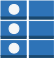 <?xml version="1.0" encoding="UTF-8"?>
<dia:diagram xmlns:dia="http://www.lysator.liu.se/~alla/dia/">
  <dia:layer name="Fondo" visible="true" active="true">
    <dia:group>
      <dia:group>
        <dia:group>
          <dia:group>
            <dia:group>
              <dia:object type="Standard - Beziergon" version="0" id="O0">
                <dia:attribute name="obj_pos">
                  <dia:point val="2.45,3.81"/>
                </dia:attribute>
                <dia:attribute name="obj_bb">
                  <dia:rectangle val="1.191,3.06;2.45,3.81"/>
                </dia:attribute>
                <dia:attribute name="bez_points">
                  <dia:point val="2.45,3.81"/>
                  <dia:point val="1.191,3.81"/>
                  <dia:point val="2.45,3.81"/>
                  <dia:point val="1.191,3.81"/>
                  <dia:point val="1.191,3.06"/>
                  <dia:point val="1.191,3.81"/>
                  <dia:point val="1.191,3.06"/>
                  <dia:point val="2.45,3.06"/>
                  <dia:point val="1.191,3.06"/>
                  <dia:point val="2.45,3.06"/>
                  <dia:point val="2.45,3.81"/>
                  <dia:point val="2.45,3.06"/>
                </dia:attribute>
                <dia:attribute name="corner_types">
                  <dia:enum val="18831168"/>
                  <dia:enum val="0"/>
                  <dia:enum val="0"/>
                  <dia:enum val="0"/>
                  <dia:enum val="0"/>
                </dia:attribute>
                <dia:attribute name="line_color">
                  <dia:color val="#2e73b7"/>
                </dia:attribute>
                <dia:attribute name="line_width">
                  <dia:real val="0"/>
                </dia:attribute>
                <dia:attribute name="inner_color">
                  <dia:color val="#2e73b7"/>
                </dia:attribute>
                <dia:attribute name="show_background">
                  <dia:boolean val="true"/>
                </dia:attribute>
              </dia:object>
            </dia:group>
            <dia:group>
              <dia:object type="Standard - Box" version="0" id="O1">
                <dia:attribute name="obj_pos">
                  <dia:point val="1.191,3.81"/>
                </dia:attribute>
                <dia:attribute name="obj_bb">
                  <dia:rectangle val="1.191,3.81;2.45,3.922"/>
                </dia:attribute>
                <dia:attribute name="elem_corner">
                  <dia:point val="1.191,3.81"/>
                </dia:attribute>
                <dia:attribute name="elem_width">
                  <dia:real val="1.259"/>
                </dia:attribute>
                <dia:attribute name="elem_height">
                  <dia:real val="0.112"/>
                </dia:attribute>
                <dia:attribute name="border_width">
                  <dia:real val="0"/>
                </dia:attribute>
                <dia:attribute name="border_color">
                  <dia:color val="#19486f"/>
                </dia:attribute>
                <dia:attribute name="inner_color">
                  <dia:color val="#19486f"/>
                </dia:attribute>
                <dia:attribute name="show_background">
                  <dia:boolean val="true"/>
                </dia:attribute>
              </dia:object>
            </dia:group>
          </dia:group>
          <dia:group>
            <dia:group>
              <dia:object type="Standard - Box" version="0" id="O2">
                <dia:attribute name="obj_pos">
                  <dia:point val="2.609,3.06"/>
                </dia:attribute>
                <dia:attribute name="obj_bb">
                  <dia:rectangle val="2.609,3.06;3.809,3.81"/>
                </dia:attribute>
                <dia:attribute name="elem_corner">
                  <dia:point val="2.609,3.06"/>
                </dia:attribute>
                <dia:attribute name="elem_width">
                  <dia:real val="1.2"/>
                </dia:attribute>
                <dia:attribute name="elem_height">
                  <dia:real val="0.75"/>
                </dia:attribute>
                <dia:attribute name="border_width">
                  <dia:real val="0"/>
                </dia:attribute>
                <dia:attribute name="border_color">
                  <dia:color val="#2e73b7"/>
                </dia:attribute>
                <dia:attribute name="inner_color">
                  <dia:color val="#2e73b7"/>
                </dia:attribute>
                <dia:attribute name="show_background">
                  <dia:boolean val="true"/>
                </dia:attribute>
              </dia:object>
            </dia:group>
            <dia:group>
              <dia:object type="Standard - Box" version="0" id="O3">
                <dia:attribute name="obj_pos">
                  <dia:point val="2.609,3.81"/>
                </dia:attribute>
                <dia:attribute name="obj_bb">
                  <dia:rectangle val="2.609,3.81;3.809,3.922"/>
                </dia:attribute>
                <dia:attribute name="elem_corner">
                  <dia:point val="2.609,3.81"/>
                </dia:attribute>
                <dia:attribute name="elem_width">
                  <dia:real val="1.2"/>
                </dia:attribute>
                <dia:attribute name="elem_height">
                  <dia:real val="0.112"/>
                </dia:attribute>
                <dia:attribute name="border_width">
                  <dia:real val="0"/>
                </dia:attribute>
                <dia:attribute name="border_color">
                  <dia:color val="#19486f"/>
                </dia:attribute>
                <dia:attribute name="inner_color">
                  <dia:color val="#19486f"/>
                </dia:attribute>
                <dia:attribute name="show_background">
                  <dia:boolean val="true"/>
                </dia:attribute>
              </dia:object>
            </dia:group>
          </dia:group>
          <dia:group>
            <dia:group>
              <dia:object type="Standard - Beziergon" version="0" id="O4">
                <dia:attribute name="obj_pos">
                  <dia:point val="2.45,2.838"/>
                </dia:attribute>
                <dia:attribute name="obj_bb">
                  <dia:rectangle val="1.191,2.098;2.45,2.838"/>
                </dia:attribute>
                <dia:attribute name="bez_points">
                  <dia:point val="2.45,2.838"/>
                  <dia:point val="1.191,2.838"/>
                  <dia:point val="2.45,2.838"/>
                  <dia:point val="1.191,2.838"/>
                  <dia:point val="1.191,2.098"/>
                  <dia:point val="1.191,2.838"/>
                  <dia:point val="1.191,2.098"/>
                  <dia:point val="2.45,2.098"/>
                  <dia:point val="1.191,2.098"/>
                  <dia:point val="2.45,2.098"/>
                  <dia:point val="2.45,2.838"/>
                  <dia:point val="2.45,2.098"/>
                </dia:attribute>
                <dia:attribute name="corner_types">
                  <dia:enum val="-1797716344"/>
                  <dia:enum val="0"/>
                  <dia:enum val="0"/>
                  <dia:enum val="0"/>
                  <dia:enum val="0"/>
                </dia:attribute>
                <dia:attribute name="line_color">
                  <dia:color val="#2e73b7"/>
                </dia:attribute>
                <dia:attribute name="line_width">
                  <dia:real val="0"/>
                </dia:attribute>
                <dia:attribute name="inner_color">
                  <dia:color val="#2e73b7"/>
                </dia:attribute>
                <dia:attribute name="show_background">
                  <dia:boolean val="true"/>
                </dia:attribute>
              </dia:object>
            </dia:group>
            <dia:group>
              <dia:object type="Standard - Box" version="0" id="O5">
                <dia:attribute name="obj_pos">
                  <dia:point val="1.191,2.838"/>
                </dia:attribute>
                <dia:attribute name="obj_bb">
                  <dia:rectangle val="1.191,2.838;2.45,2.95"/>
                </dia:attribute>
                <dia:attribute name="elem_corner">
                  <dia:point val="1.191,2.838"/>
                </dia:attribute>
                <dia:attribute name="elem_width">
                  <dia:real val="1.259"/>
                </dia:attribute>
                <dia:attribute name="elem_height">
                  <dia:real val="0.112"/>
                </dia:attribute>
                <dia:attribute name="border_width">
                  <dia:real val="0"/>
                </dia:attribute>
                <dia:attribute name="border_color">
                  <dia:color val="#19486f"/>
                </dia:attribute>
                <dia:attribute name="inner_color">
                  <dia:color val="#19486f"/>
                </dia:attribute>
                <dia:attribute name="show_background">
                  <dia:boolean val="true"/>
                </dia:attribute>
              </dia:object>
            </dia:group>
          </dia:group>
          <dia:group>
            <dia:group>
              <dia:object type="Standard - Beziergon" version="0" id="O6">
                <dia:attribute name="obj_pos">
                  <dia:point val="2.45,1.875"/>
                </dia:attribute>
                <dia:attribute name="obj_bb">
                  <dia:rectangle val="1.191,1.078;2.45,1.875"/>
                </dia:attribute>
                <dia:attribute name="bez_points">
                  <dia:point val="2.45,1.875"/>
                  <dia:point val="1.191,1.875"/>
                  <dia:point val="2.45,1.875"/>
                  <dia:point val="1.191,1.875"/>
                  <dia:point val="1.191,1.078"/>
                  <dia:point val="1.191,1.875"/>
                  <dia:point val="1.191,1.078"/>
                  <dia:point val="2.45,1.078"/>
                  <dia:point val="1.191,1.078"/>
                  <dia:point val="2.45,1.078"/>
                  <dia:point val="2.45,1.875"/>
                  <dia:point val="2.45,1.078"/>
                </dia:attribute>
                <dia:attribute name="corner_types">
                  <dia:enum val="-1797716344"/>
                  <dia:enum val="0"/>
                  <dia:enum val="0"/>
                  <dia:enum val="0"/>
                  <dia:enum val="0"/>
                </dia:attribute>
                <dia:attribute name="line_color">
                  <dia:color val="#2e73b7"/>
                </dia:attribute>
                <dia:attribute name="line_width">
                  <dia:real val="0"/>
                </dia:attribute>
                <dia:attribute name="inner_color">
                  <dia:color val="#2e73b7"/>
                </dia:attribute>
                <dia:attribute name="show_background">
                  <dia:boolean val="true"/>
                </dia:attribute>
              </dia:object>
            </dia:group>
            <dia:group>
              <dia:object type="Standard - Box" version="0" id="O7">
                <dia:attribute name="obj_pos">
                  <dia:point val="1.191,1.875"/>
                </dia:attribute>
                <dia:attribute name="obj_bb">
                  <dia:rectangle val="1.191,1.875;2.45,1.987"/>
                </dia:attribute>
                <dia:attribute name="elem_corner">
                  <dia:point val="1.191,1.875"/>
                </dia:attribute>
                <dia:attribute name="elem_width">
                  <dia:real val="1.259"/>
                </dia:attribute>
                <dia:attribute name="elem_height">
                  <dia:real val="0.112"/>
                </dia:attribute>
                <dia:attribute name="border_width">
                  <dia:real val="0"/>
                </dia:attribute>
                <dia:attribute name="border_color">
                  <dia:color val="#19486f"/>
                </dia:attribute>
                <dia:attribute name="inner_color">
                  <dia:color val="#19486f"/>
                </dia:attribute>
                <dia:attribute name="show_background">
                  <dia:boolean val="true"/>
                </dia:attribute>
              </dia:object>
            </dia:group>
          </dia:group>
          <dia:group>
            <dia:group>
              <dia:object type="Standard - Box" version="0" id="O8">
                <dia:attribute name="obj_pos">
                  <dia:point val="2.609,2.098"/>
                </dia:attribute>
                <dia:attribute name="obj_bb">
                  <dia:rectangle val="2.609,2.098;3.809,2.838"/>
                </dia:attribute>
                <dia:attribute name="elem_corner">
                  <dia:point val="2.609,2.098"/>
                </dia:attribute>
                <dia:attribute name="elem_width">
                  <dia:real val="1.2"/>
                </dia:attribute>
                <dia:attribute name="elem_height">
                  <dia:real val="0.74"/>
                </dia:attribute>
                <dia:attribute name="border_width">
                  <dia:real val="0"/>
                </dia:attribute>
                <dia:attribute name="border_color">
                  <dia:color val="#2e73b7"/>
                </dia:attribute>
                <dia:attribute name="inner_color">
                  <dia:color val="#2e73b7"/>
                </dia:attribute>
                <dia:attribute name="show_background">
                  <dia:boolean val="true"/>
                </dia:attribute>
              </dia:object>
            </dia:group>
            <dia:group>
              <dia:object type="Standard - Box" version="0" id="O9">
                <dia:attribute name="obj_pos">
                  <dia:point val="2.609,2.838"/>
                </dia:attribute>
                <dia:attribute name="obj_bb">
                  <dia:rectangle val="2.609,2.838;3.809,2.95"/>
                </dia:attribute>
                <dia:attribute name="elem_corner">
                  <dia:point val="2.609,2.838"/>
                </dia:attribute>
                <dia:attribute name="elem_width">
                  <dia:real val="1.2"/>
                </dia:attribute>
                <dia:attribute name="elem_height">
                  <dia:real val="0.112"/>
                </dia:attribute>
                <dia:attribute name="border_width">
                  <dia:real val="0"/>
                </dia:attribute>
                <dia:attribute name="border_color">
                  <dia:color val="#19486f"/>
                </dia:attribute>
                <dia:attribute name="inner_color">
                  <dia:color val="#19486f"/>
                </dia:attribute>
                <dia:attribute name="show_background">
                  <dia:boolean val="true"/>
                </dia:attribute>
              </dia:object>
            </dia:group>
          </dia:group>
          <dia:group>
            <dia:group>
              <dia:object type="Standard - Box" version="0" id="O10">
                <dia:attribute name="obj_pos">
                  <dia:point val="2.609,1.078"/>
                </dia:attribute>
                <dia:attribute name="obj_bb">
                  <dia:rectangle val="2.609,1.078;3.809,1.875"/>
                </dia:attribute>
                <dia:attribute name="elem_corner">
                  <dia:point val="2.609,1.078"/>
                </dia:attribute>
                <dia:attribute name="elem_width">
                  <dia:real val="1.2"/>
                </dia:attribute>
                <dia:attribute name="elem_height">
                  <dia:real val="0.797"/>
                </dia:attribute>
                <dia:attribute name="border_width">
                  <dia:real val="0"/>
                </dia:attribute>
                <dia:attribute name="border_color">
                  <dia:color val="#2e73b7"/>
                </dia:attribute>
                <dia:attribute name="inner_color">
                  <dia:color val="#2e73b7"/>
                </dia:attribute>
                <dia:attribute name="show_background">
                  <dia:boolean val="true"/>
                </dia:attribute>
              </dia:object>
            </dia:group>
            <dia:group>
              <dia:object type="Standard - Box" version="0" id="O11">
                <dia:attribute name="obj_pos">
                  <dia:point val="2.609,1.875"/>
                </dia:attribute>
                <dia:attribute name="obj_bb">
                  <dia:rectangle val="2.609,1.875;3.809,1.987"/>
                </dia:attribute>
                <dia:attribute name="elem_corner">
                  <dia:point val="2.609,1.875"/>
                </dia:attribute>
                <dia:attribute name="elem_width">
                  <dia:real val="1.2"/>
                </dia:attribute>
                <dia:attribute name="elem_height">
                  <dia:real val="0.112"/>
                </dia:attribute>
                <dia:attribute name="border_width">
                  <dia:real val="0"/>
                </dia:attribute>
                <dia:attribute name="border_color">
                  <dia:color val="#19486f"/>
                </dia:attribute>
                <dia:attribute name="inner_color">
                  <dia:color val="#19486f"/>
                </dia:attribute>
                <dia:attribute name="show_background">
                  <dia:boolean val="true"/>
                </dia:attribute>
              </dia:object>
            </dia:group>
          </dia:group>
        </dia:group>
        <dia:object type="Standard - Ellipse" version="0" id="O12">
          <dia:attribute name="obj_pos">
            <dia:point val="1.595,1.251"/>
          </dia:attribute>
          <dia:attribute name="obj_bb">
            <dia:rectangle val="1.595,1.251;2.087,1.739"/>
          </dia:attribute>
          <dia:attribute name="elem_corner">
            <dia:point val="1.595,1.251"/>
          </dia:attribute>
          <dia:attribute name="elem_width">
            <dia:real val="0.492"/>
          </dia:attribute>
          <dia:attribute name="elem_height">
            <dia:real val="0.489"/>
          </dia:attribute>
          <dia:attribute name="border_width">
            <dia:real val="0"/>
          </dia:attribute>
          <dia:attribute name="border_color">
            <dia:color val="#f6f7f7"/>
          </dia:attribute>
          <dia:attribute name="inner_color">
            <dia:color val="#f6f7f7"/>
          </dia:attribute>
        </dia:object>
        <dia:object type="Standard - Ellipse" version="0" id="O13">
          <dia:attribute name="obj_pos">
            <dia:point val="1.595,2.217"/>
          </dia:attribute>
          <dia:attribute name="obj_bb">
            <dia:rectangle val="1.595,2.217;2.087,2.706"/>
          </dia:attribute>
          <dia:attribute name="elem_corner">
            <dia:point val="1.595,2.217"/>
          </dia:attribute>
          <dia:attribute name="elem_width">
            <dia:real val="0.492"/>
          </dia:attribute>
          <dia:attribute name="elem_height">
            <dia:real val="0.489"/>
          </dia:attribute>
          <dia:attribute name="border_width">
            <dia:real val="0"/>
          </dia:attribute>
          <dia:attribute name="border_color">
            <dia:color val="#f6f7f7"/>
          </dia:attribute>
          <dia:attribute name="inner_color">
            <dia:color val="#f6f7f7"/>
          </dia:attribute>
        </dia:object>
        <dia:object type="Standard - Beziergon" version="0" id="O14">
          <dia:attribute name="obj_pos">
            <dia:point val="2.087,3.439"/>
          </dia:attribute>
          <dia:attribute name="obj_bb">
            <dia:rectangle val="1.595,3.194;2.087,3.683"/>
          </dia:attribute>
          <dia:attribute name="bez_points">
            <dia:point val="2.087,3.439"/>
            <dia:point val="2.087,3.574"/>
            <dia:point val="1.977,3.683"/>
            <dia:point val="1.841,3.683"/>
            <dia:point val="1.706,3.683"/>
            <dia:point val="1.595,3.574"/>
            <dia:point val="1.595,3.439"/>
            <dia:point val="1.595,3.304"/>
            <dia:point val="1.706,3.194"/>
            <dia:point val="1.841,3.194"/>
            <dia:point val="1.977,3.194"/>
            <dia:point val="2.087,3.304"/>
          </dia:attribute>
          <dia:attribute name="corner_types">
            <dia:enum val="-1797716344"/>
            <dia:enum val="0"/>
            <dia:enum val="0"/>
            <dia:enum val="0"/>
            <dia:enum val="0"/>
          </dia:attribute>
          <dia:attribute name="line_color">
            <dia:color val="#f6f7f7"/>
          </dia:attribute>
          <dia:attribute name="line_width">
            <dia:real val="0"/>
          </dia:attribute>
          <dia:attribute name="inner_color">
            <dia:color val="#f6f7f7"/>
          </dia:attribute>
          <dia:attribute name="show_background">
            <dia:boolean val="true"/>
          </dia:attribute>
        </dia:object>
      </dia:group>
    </dia:group>
  </dia:layer>
</dia:diagram>
